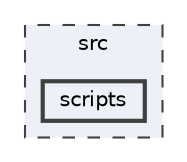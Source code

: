 digraph "D:/Github/Cergy-Meteo/src/scripts"
{
 // LATEX_PDF_SIZE
  bgcolor="transparent";
  edge [fontname=Helvetica,fontsize=10,labelfontname=Helvetica,labelfontsize=10];
  node [fontname=Helvetica,fontsize=10,shape=box,height=0.2,width=0.4];
  compound=true
  subgraph clusterdir_68267d1309a1af8e8297ef4c3efbcdba {
    graph [ bgcolor="#edf0f7", pencolor="grey25", label="src", fontname=Helvetica,fontsize=10 style="filled,dashed", URL="dir_68267d1309a1af8e8297ef4c3efbcdba.html",tooltip=""]
  dir_634e799a3947388232110823971192a8 [label="scripts", fillcolor="#edf0f7", color="grey25", style="filled,bold", URL="dir_634e799a3947388232110823971192a8.html",tooltip=""];
  }
}
